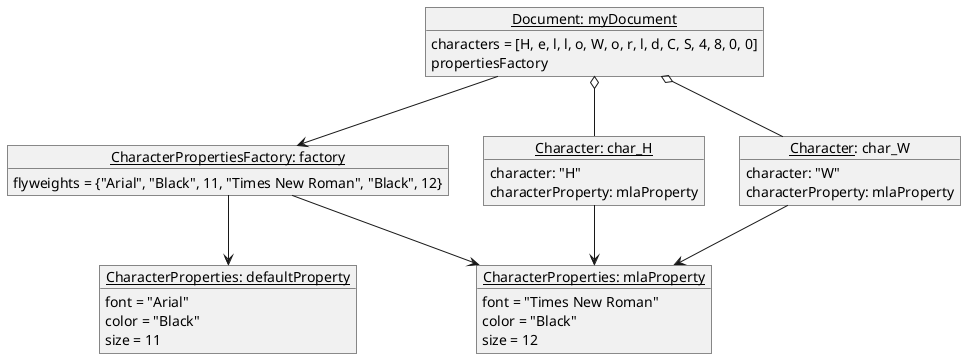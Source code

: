 @startuml
'https://plantuml.com/object-diagram

object "<u>Document: myDocument</u>" as myDocument{
    characters = [H, e, l, l, o, W, o, r, l, d, C, S, 4, 8, 0, 0]
    propertiesFactory
}

object "<u>CharacterPropertiesFactory: factory</u>" as factory{
    flyweights = {"Arial", "Black", 11, "Times New Roman", "Black", 12}
}

object "<u>CharacterProperties: defaultProperty</u>" as defaultProperty{
    font = "Arial"
    color = "Black"
    size = 11
}

object "<u>CharacterProperties: mlaProperty</u>" as mlaProperty{
    font = "Times New Roman"
    color = "Black"
    size = 12
}

object "<u>Character: char_H</u>" as char1{
    character: "H"
    characterProperty: mlaProperty
}

object "<u>Character</u>: char_W" as char2{
    character: "W"
    characterProperty: mlaProperty
}

myDocument --> factory
myDocument o-- char1
myDocument o-- char2

factory --> defaultProperty
factory --> mlaProperty

char1 --> mlaProperty
char2 --> mlaProperty


@enduml